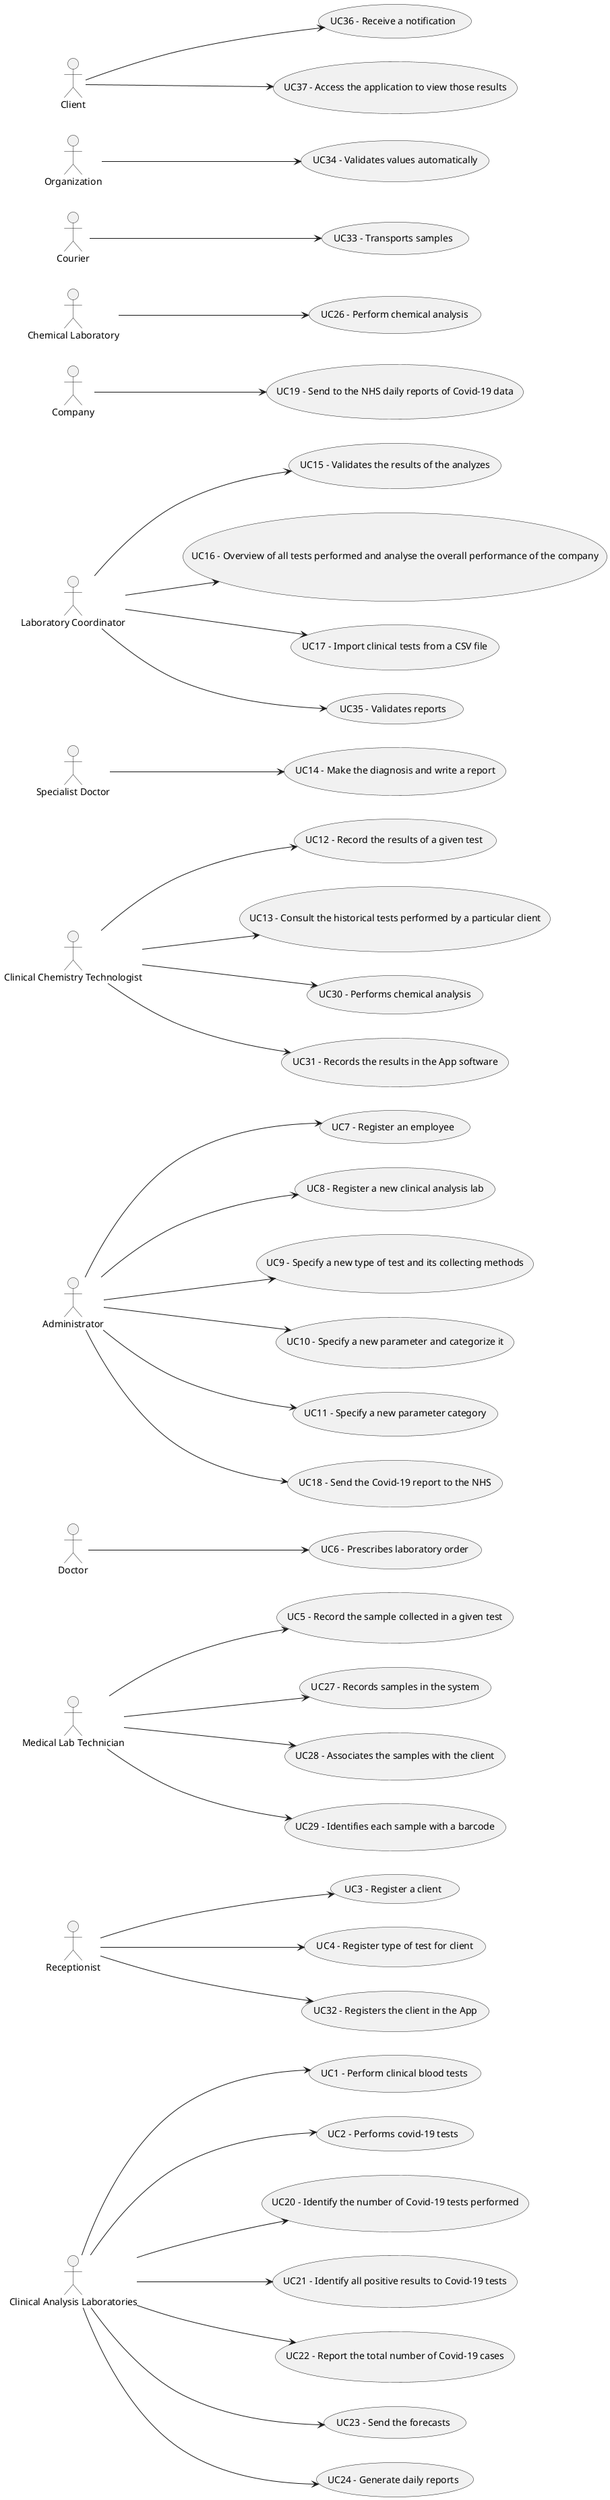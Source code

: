 @startuml

left to right direction
usecase "UC1 - Perform clinical blood tests" as UC1
usecase "UC2 - Performs covid-19 tests" as UC2
usecase "UC3 - Register a client" as UC3
usecase "UC4 - Register type of test for client" as UC4
usecase "UC5 - Record the sample collected in a given test" as UC5
usecase "UC6 - Prescribes laboratory order" as UC6
usecase "UC7 - Register an employee" as UC7
usecase "UC8 - Register a new clinical analysis lab" as UC8
usecase "UC9 - Specify a new type of test and its collecting methods" as UC9
usecase "UC10 - Specify a new parameter and categorize it" as UC10
usecase "UC11 - Specify a new parameter category" as UC11
usecase "UC12 - Record the results of a given test " as UC12
usecase "UC13 - Consult the historical tests performed by a particular client" as UC13
usecase "UC14 - Make the diagnosis and write a report" as UC14
usecase "UC15 - Validates the results of the analyzes" as UC15
usecase "UC16 - Overview of all tests performed and analyse the overall performance of the company" as UC16
usecase "UC17 - Import clinical tests from a CSV file" as UC17
usecase "UC18 - Send the Covid-19 report to the NHS" as UC18
usecase "UC19 - Send to the NHS daily reports of Covid-19 data" as UC19
usecase "UC20 - Identify the number of Covid-19 tests performed" as UC20
usecase "UC21 - Identify all positive results to Covid-19 tests" as UC21
usecase "UC22 - Report the total number of Covid-19 cases" as UC22
usecase "UC23 - Send the forecasts" as UC23
usecase "UC24 - Generate daily reports" as UC24
usecase "UC26 - Perform chemical analysis" as UC26
usecase "UC27 - Records samples in the system" as UC27
usecase "UC28 - Associates the samples with the client" as UC28
usecase "UC29 - Identifies each sample with a barcode" as UC29
usecase "UC30 - Performs chemical analysis" as UC30
usecase "UC31 - Records the results in the App software" as UC31
usecase "UC32 - Registers in the App the test to be performed to that client" as UC32
usecase "UC32 - Registers the client in the App" as UC32
usecase "UC33 - Transports samples" as UC33
usecase "UC34 - Validates values automatically" as UC34
usecase "UC35 - Validates reports" as UC35
usecase "UC36 - Receive a notification" as UC36
usecase "UC37 - Access the application to view those results" as UC37




actor CAL as "Clinical Analysis Laboratories"
actor CL as "Chemical Laboratory"
actor Receptionist as "Receptionist"
actor Doctor as "Doctor"
actor MLT as "Medical Lab Technician"
actor CCT as "Clinical Chemistry Technologist"
actor SD as "Specialist Doctor"
actor Courier as "Courier"
actor LC as "Laboratory Coordinator"
actor Client as "Client"
actor Admin as "Administrator"
actor Company as "Company"

 

CAL --> (UC1)
CAL --> (UC2)
Receptionist --> (UC3)
Receptionist --> (UC4)
Receptionist --> (UC32)
Doctor --> (UC6)
Admin --> (UC7)
Admin --> (UC8)
Admin --> (UC9)
Admin --> (UC10)
Admin --> (UC11)
CCT --> (UC13)
SD --> (UC14)
LC --> (UC15)
LC --> (UC16)
LC --> (UC17)
Admin --> (UC18)
Company --> (UC19)
CAL --> (UC20)
CAL --> (UC21)
CAL --> (UC22)
CAL --> (UC23)
CAL --> (UC24)
CL --> (UC26)
MLT --> (UC5)
MLT --> (UC27)
MLT --> (UC28)
MLT --> (UC29)
CCT --> (UC12)
CCT --> (UC30)
CCT --> (UC31)
Courier --> (UC33)
Organization --> (UC34)
LC --> (UC35)
Client --> (UC36)
Client --> (UC37)

@enduml
 